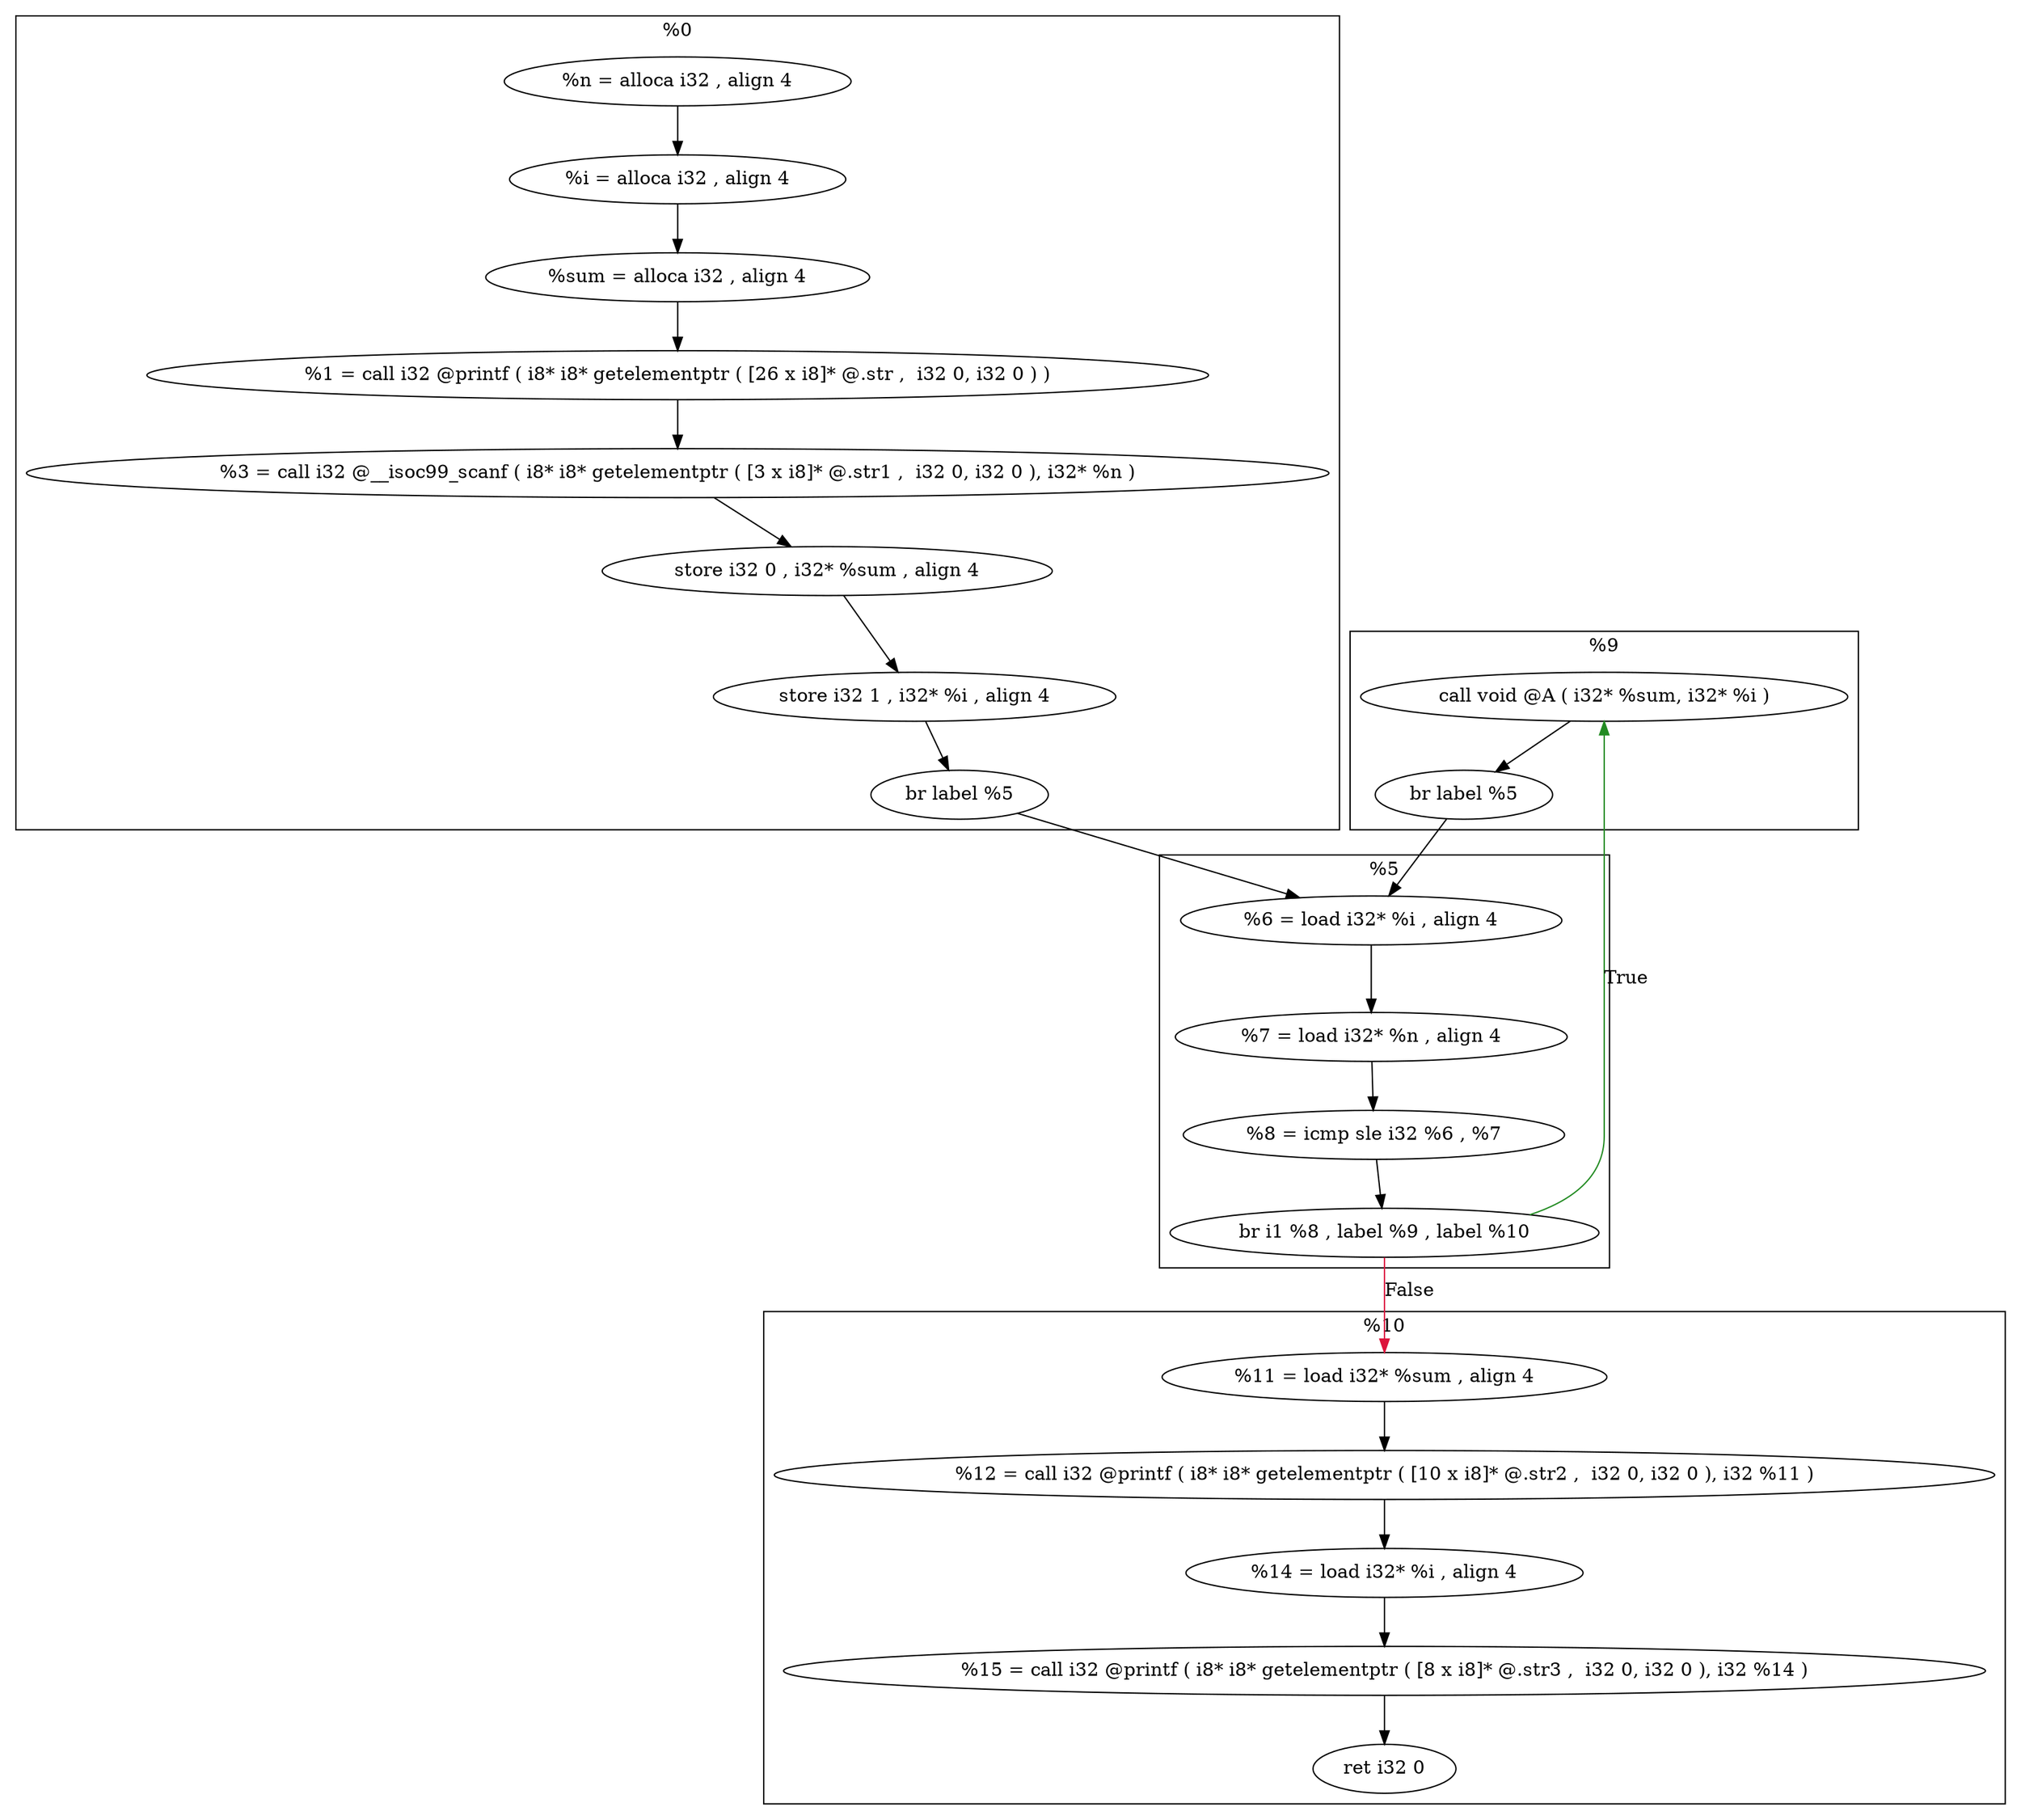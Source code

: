 digraph {
	node [label="\N"];
	graph [bb="0,0,1671,1376"];
	subgraph cluster_31 {
		graph [label="%0",
			bb="663,756,1663,1368"];
		33 [label="%n = alloca i32 , align 4", pos="1163,1315", width="3.6389", height="0.51389"];
		34 [label="%i = alloca i32 , align 4", pos="1163,1239", width="3.5278", height="0.51389"];
		35 [label="%sum = alloca i32 , align 4", pos="1163,1163", width="4.0278", height="0.51389"];
		36 [label="%1 = call i32 @printf ( i8* i8* getelementptr ( [26 x i8]* @.str ,  i32 0, i32 0 ) )", pos="1163,1087", width="11.139", height="0.51389"];
		40 [label="%3 = call i32 @__isoc99_scanf ( i8* i8* getelementptr ( [3 x i8]* @.str1 ,  i32 0, i32 0 ), i32* %n )", pos="1163,1011", width="13.667", height="0.51389"];
		43 [label="store i32 0 , i32* %sum , align 4", pos="1163,935", width="4.7222", height="0.51389"];
		44 [label="store i32 1 , i32* %i , align 4", pos="1163,859", width="4.2222", height="0.51389"];
		45 [label="br label %5", pos="1163,783", width="1.8611", height="0.51389"];
		33 -> 34 [pos="e,1163,1257.6 1163,1296.2 1163,1287.7 1163,1277.3 1163,1267.8"];
		34 -> 35 [pos="e,1163,1181.6 1163,1220.2 1163,1211.7 1163,1201.3 1163,1191.8"];
		35 -> 36 [pos="e,1163,1105.6 1163,1144.2 1163,1135.7 1163,1125.3 1163,1115.8"];
		36 -> 40 [pos="e,1163,1029.6 1163,1068.2 1163,1059.7 1163,1049.3 1163,1039.8"];
		40 -> 43 [pos="e,1163,953.57 1163,992.21 1163,983.65 1163,973.33 1163,963.82"];
		43 -> 44 [pos="e,1163,877.57 1163,916.21 1163,907.65 1163,897.33 1163,887.82"];
		44 -> 45 [pos="e,1163,801.57 1163,840.21 1163,831.65 1163,821.33 1163,811.82"];
	}
	subgraph cluster_46 {
		graph [label="%5",
			bb="976,428,1316,736"];
		47 [label="%6 = load i32* %i , align 4", pos="1163,683", width=4, height="0.51389"];
		48 [label="%7 = load i32* %n , align 4", pos="1150,607", width="4.1111", height="0.51389"];
		49 [label="%8 = icmp sle i32 %6 , %7", pos="1147,531", width=4, height="0.51389"];
		50 [label="br i1 %8 , label %9 , label %10", pos="1146,455", width="4.5", height="0.51389"];
		47 -> 48 [pos="e,1153.2,625.57 1159.8,664.21 1158.3,655.56 1156.5,645.11 1154.9,635.52"];
		48 -> 49 [pos="e,1147.7,549.57 1149.3,588.21 1148.9,579.65 1148.5,569.33 1148.1,559.82"];
		49 -> 50 [pos="e,1146.2,473.57 1146.8,512.21 1146.6,503.65 1146.5,493.33 1146.4,483.82"];
	}
	subgraph cluster_51 {
		graph [label="%9",
			bb="954,236,1338,392"];
		52 [label="call void @A ( i32* %sum, i32* %i )", pos="1146,339", width="5.1111", height="0.51389"];
		53 [label="br label %5", pos="1233,263", width="1.8611", height="0.51389"];
		52 -> 53 [pos="e,1212.7,280.7 1167.1,320.6 1178.4,310.66 1192.7,298.24 1205,287.49"];
	}
	subgraph cluster_54 {
		graph [label="%10",
			bb="8,8,946,392"];
		55 [label="%11 = load i32* %sum , align 4", pos="624,339", width="4.6667", height="0.51389"];
		56 [label="%12 = call i32 @printf ( i8* i8* getelementptr ( [10 x i8]* @.str2 ,  i32 0, i32 0 ), i32 %11 )", pos="477,263", width="12.806", height="0.51389"];
		59 [label="%14 = load i32* %i , align 4", pos="477,187", width="4.1667", height="0.51389"];
		60 [label="%15 = call i32 @printf ( i8* i8* getelementptr ( [8 x i8]* @.str3 ,  i32 0, i32 0 ), i32 %14 )", pos="477,111", width="12.611", height="0.51389"];
		63 [label="ret i32 0", pos="477,35", width="1.5", height="0.51389"];
		55 -> 56 [pos="e,512.69,281.45 588.79,320.8 568.65,310.38 543.19,297.22 521.65,286.08"];
		56 -> 59 [pos="e,477,205.57 477,244.21 477,235.65 477,225.33 477,215.82"];
		59 -> 60 [pos="e,477,129.57 477,168.21 477,159.65 477,149.33 477,139.82"];
		60 -> 63 [pos="e,477,53.57 477,92.213 477,83.654 477,73.33 477,63.822"];
	}
	45 -> 47 [pos="e,1163,701.72 1163,764.19 1163,749.52 1163,728.9 1163,712.11"];
	50 -> 52 [label=True, color=forestgreen, pos="e,1146,357.59 1146,436.36 1146,417.84 1146,389.19 1146,367.75", lp="1161.5,409"];
	50 -> 55 [label=False, color=crimson, pos="e,698.82,355.63 1071.8,438.5 975.88,417.2 809.37,380.19 708.66,357.81", lp="995,409"];
	53 -> 47 [pos="e,1241.2,667.38 1287.5,273.99 1321.1,284.33 1358,303.7 1358,339 1358,607 1358,607 1358,607 1358,631.75 1302.8,651.68 1251.1,664.91"];
}
